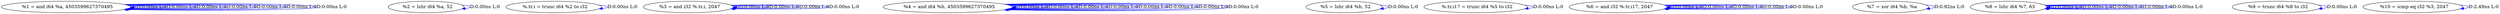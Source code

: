 digraph {
Node0x3325f90[label="  %1 = and i64 %a, 4503599627370495"];
Node0x3325f90 -> Node0x3325f90[label="D:0.00ns L:0",color=blue];
Node0x3325f90 -> Node0x3325f90[label="D:0.00ns L:0",color=blue];
Node0x3325f90 -> Node0x3325f90[label="D:0.00ns L:0",color=blue];
Node0x3325f90 -> Node0x3325f90[label="D:0.00ns L:0",color=blue];
Node0x3325f90 -> Node0x3325f90[label="D:0.00ns L:0",color=blue];
Node0x3325f90 -> Node0x3325f90[label="D:0.00ns L:0",color=blue];
Node0x3325f90 -> Node0x3325f90[label="D:0.00ns L:0",color=blue];
Node0x33274c0[label="  %2 = lshr i64 %a, 52"];
Node0x33274c0 -> Node0x33274c0[label="D:0.00ns L:0",color=blue];
Node0x33275e0[label="  %.tr.i = trunc i64 %2 to i32"];
Node0x33275e0 -> Node0x33275e0[label="D:0.00ns L:0",color=blue];
Node0x33276c0[label="  %3 = and i32 %.tr.i, 2047"];
Node0x33276c0 -> Node0x33276c0[label="D:0.00ns L:0",color=blue];
Node0x33276c0 -> Node0x33276c0[label="D:0.00ns L:0",color=blue];
Node0x33276c0 -> Node0x33276c0[label="D:0.00ns L:0",color=blue];
Node0x33276c0 -> Node0x33276c0[label="D:0.00ns L:0",color=blue];
Node0x33277a0[label="  %4 = and i64 %b, 4503599627370495"];
Node0x33277a0 -> Node0x33277a0[label="D:0.00ns L:0",color=blue];
Node0x33277a0 -> Node0x33277a0[label="D:0.00ns L:0",color=blue];
Node0x33277a0 -> Node0x33277a0[label="D:0.00ns L:0",color=blue];
Node0x33277a0 -> Node0x33277a0[label="D:0.00ns L:0",color=blue];
Node0x33277a0 -> Node0x33277a0[label="D:0.00ns L:0",color=blue];
Node0x33277a0 -> Node0x33277a0[label="D:0.00ns L:0",color=blue];
Node0x33277a0 -> Node0x33277a0[label="D:0.00ns L:0",color=blue];
Node0x33277a0 -> Node0x33277a0[label="D:0.00ns L:0",color=blue];
Node0x3327880[label="  %5 = lshr i64 %b, 52"];
Node0x3327880 -> Node0x3327880[label="D:0.00ns L:0",color=blue];
Node0x3327960[label="  %.tr.i17 = trunc i64 %5 to i32"];
Node0x3327960 -> Node0x3327960[label="D:0.00ns L:0",color=blue];
Node0x3327a40[label="  %6 = and i32 %.tr.i17, 2047"];
Node0x3327a40 -> Node0x3327a40[label="D:0.00ns L:0",color=blue];
Node0x3327a40 -> Node0x3327a40[label="D:0.00ns L:0",color=blue];
Node0x3327a40 -> Node0x3327a40[label="D:0.00ns L:0",color=blue];
Node0x3327a40 -> Node0x3327a40[label="D:0.00ns L:0",color=blue];
Node0x3327a40 -> Node0x3327a40[label="D:0.00ns L:0",color=blue];
Node0x3327b20[label="  %7 = xor i64 %b, %a"];
Node0x3327b20 -> Node0x3327b20[label="D:0.92ns L:0",color=blue];
Node0x3327c40[label="  %8 = lshr i64 %7, 63"];
Node0x3327c40 -> Node0x3327c40[label="D:0.00ns L:0",color=blue];
Node0x3327c40 -> Node0x3327c40[label="D:0.00ns L:0",color=blue];
Node0x3327c40 -> Node0x3327c40[label="D:0.00ns L:0",color=blue];
Node0x3327c40 -> Node0x3327c40[label="D:0.00ns L:0",color=blue];
Node0x3327c40 -> Node0x3327c40[label="D:0.00ns L:0",color=blue];
Node0x3327d20[label="  %9 = trunc i64 %8 to i32"];
Node0x3327d20 -> Node0x3327d20[label="D:0.00ns L:0",color=blue];
Node0x3327e00[label="  %10 = icmp eq i32 %3, 2047"];
Node0x3327e00 -> Node0x3327e00[label="D:2.49ns L:0",color=blue];
}
